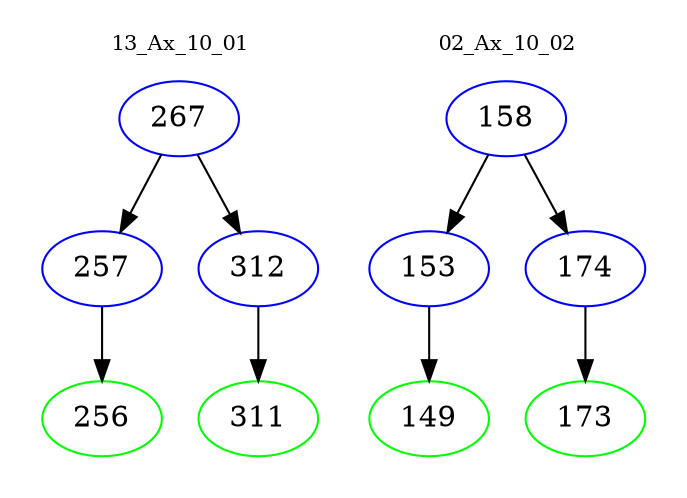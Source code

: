 digraph{
subgraph cluster_0 {
color = white
label = "13_Ax_10_01";
fontsize=10;
T0_267 [label="267", color="blue"]
T0_267 -> T0_257 [color="black"]
T0_257 [label="257", color="blue"]
T0_257 -> T0_256 [color="black"]
T0_256 [label="256", color="green"]
T0_267 -> T0_312 [color="black"]
T0_312 [label="312", color="blue"]
T0_312 -> T0_311 [color="black"]
T0_311 [label="311", color="green"]
}
subgraph cluster_1 {
color = white
label = "02_Ax_10_02";
fontsize=10;
T1_158 [label="158", color="blue"]
T1_158 -> T1_153 [color="black"]
T1_153 [label="153", color="blue"]
T1_153 -> T1_149 [color="black"]
T1_149 [label="149", color="green"]
T1_158 -> T1_174 [color="black"]
T1_174 [label="174", color="blue"]
T1_174 -> T1_173 [color="black"]
T1_173 [label="173", color="green"]
}
}
